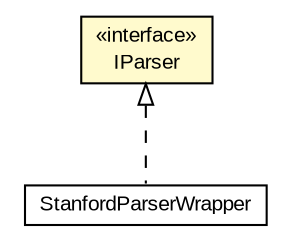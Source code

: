 #!/usr/local/bin/dot
#
# Class diagram 
# Generated by UMLGraph version R5_6-24-gf6e263 (http://www.umlgraph.org/)
#

digraph G {
	edge [fontname="arial",fontsize=10,labelfontname="arial",labelfontsize=10];
	node [fontname="arial",fontsize=10,shape=plaintext];
	nodesep=0.25;
	ranksep=0.5;
	// edu.arizona.biosemantics.semanticmarkup.ling.parse.IParser
	c85821 [label=<<table title="edu.arizona.biosemantics.semanticmarkup.ling.parse.IParser" border="0" cellborder="1" cellspacing="0" cellpadding="2" port="p" bgcolor="lemonChiffon" href="./IParser.html">
		<tr><td><table border="0" cellspacing="0" cellpadding="1">
<tr><td align="center" balign="center"> &#171;interface&#187; </td></tr>
<tr><td align="center" balign="center"> IParser </td></tr>
		</table></td></tr>
		</table>>, URL="./IParser.html", fontname="arial", fontcolor="black", fontsize=10.0];
	// edu.arizona.biosemantics.semanticmarkup.ling.parse.lib.StanfordParserWrapper
	c85826 [label=<<table title="edu.arizona.biosemantics.semanticmarkup.ling.parse.lib.StanfordParserWrapper" border="0" cellborder="1" cellspacing="0" cellpadding="2" port="p" href="./lib/StanfordParserWrapper.html">
		<tr><td><table border="0" cellspacing="0" cellpadding="1">
<tr><td align="center" balign="center"> StanfordParserWrapper </td></tr>
		</table></td></tr>
		</table>>, URL="./lib/StanfordParserWrapper.html", fontname="arial", fontcolor="black", fontsize=10.0];
	//edu.arizona.biosemantics.semanticmarkup.ling.parse.lib.StanfordParserWrapper implements edu.arizona.biosemantics.semanticmarkup.ling.parse.IParser
	c85821:p -> c85826:p [dir=back,arrowtail=empty,style=dashed];
}

